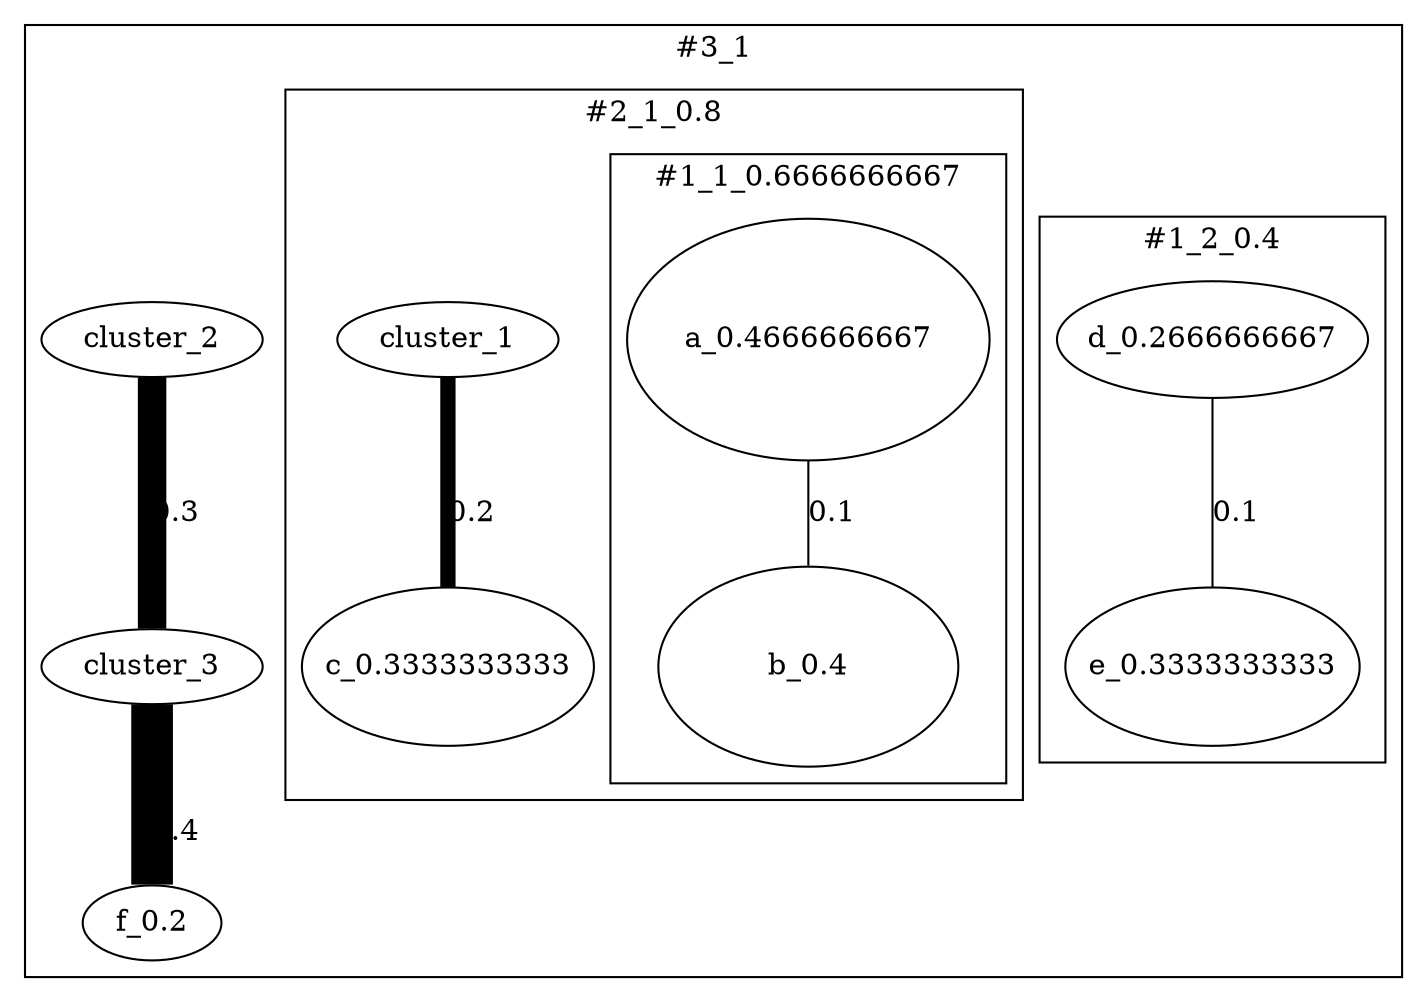 digraph G {
  edge [dir=none]
  subgraph cluster_4 {
label="#3_1"
cluster_2 []
cluster_3 []
n_10 [label="f_0.2" height=0.5 width=0.75 style="setlinewidth(1)" ]
cluster_2 -> cluster_3 [label="0.3" style="setlinewidth(13.66666667)" ]
cluster_3 -> n_10 [label="0.4" style="setlinewidth(20)" ]
    subgraph cluster_2 {
label="#1_2_0.4"
n_8 [label="d_0.2666666667" height=0.777777778 width=1.166666667 style="setlinewidth(1)" ]
n_9 [label="e_0.3333333333" height=1.0555555555 width=1.5833333332500001 style="setlinewidth(1)" ]
n_8 -> n_9 [label="0.1" style="setlinewidth(1)" ]
    }
    subgraph cluster_3 {
label="#2_1_0.8"
cluster_1 []
n_7 [label="c_0.3333333333" height=1.0555555555 width=1.5833333332500001 style="setlinewidth(1)" ]
cluster_1 -> n_7 [label="0.2" style="setlinewidth(7.333333333)" ]
      subgraph cluster_1 {
label="#1_1_0.6666666667"
n_5 [label="a_0.4666666667" height=1.6111111115 width=2.4166666672500003 style="setlinewidth(1)" ]
n_6 [label="b_0.4" height=1.333333333 width=1.9999999995 style="setlinewidth(1)" ]
n_5 -> n_6 [label="0.1" style="setlinewidth(1)" ]
      }
    }
  }
}
